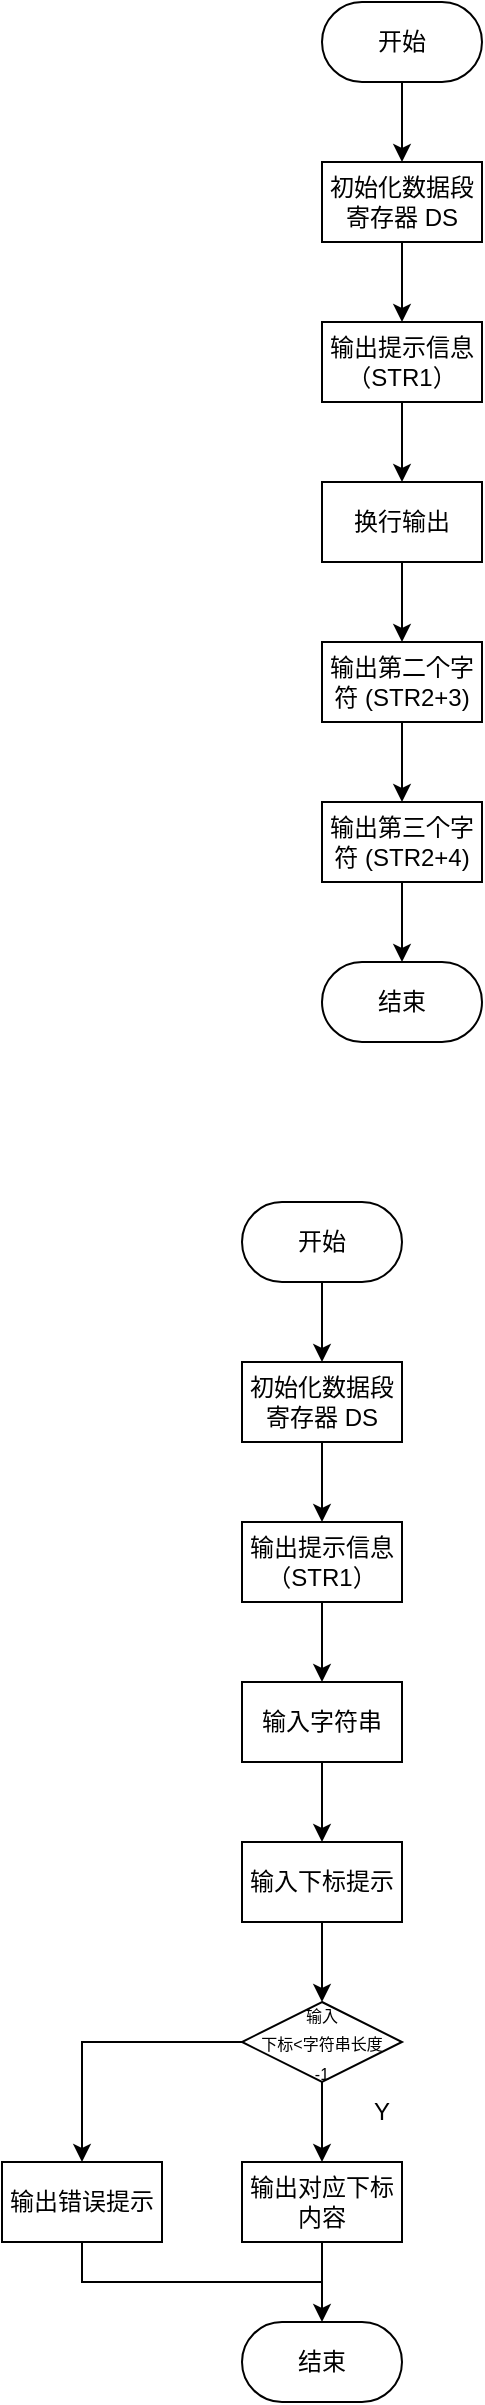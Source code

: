 <mxfile version="24.8.4">
  <diagram name="第 1 页" id="qM_Vd2Z4YwPu5ygJ0VQ-">
    <mxGraphModel dx="1241" dy="758" grid="1" gridSize="10" guides="1" tooltips="1" connect="1" arrows="1" fold="1" page="1" pageScale="1" pageWidth="827" pageHeight="1169" math="0" shadow="0">
      <root>
        <mxCell id="0" />
        <mxCell id="1" parent="0" />
        <mxCell id="CKOHkXb5RTJAz6bEvQPp-3" style="edgeStyle=orthogonalEdgeStyle;rounded=0;orthogonalLoop=1;jettySize=auto;html=1;entryX=0.5;entryY=0;entryDx=0;entryDy=0;" parent="1" source="CKOHkXb5RTJAz6bEvQPp-1" target="CKOHkXb5RTJAz6bEvQPp-2" edge="1">
          <mxGeometry relative="1" as="geometry" />
        </mxCell>
        <mxCell id="CKOHkXb5RTJAz6bEvQPp-1" value="开始" style="rounded=1;whiteSpace=wrap;html=1;arcSize=50;" parent="1" vertex="1">
          <mxGeometry x="280" y="160" width="80" height="40" as="geometry" />
        </mxCell>
        <mxCell id="CKOHkXb5RTJAz6bEvQPp-5" style="edgeStyle=orthogonalEdgeStyle;rounded=0;orthogonalLoop=1;jettySize=auto;html=1;entryX=0.5;entryY=0;entryDx=0;entryDy=0;" parent="1" source="CKOHkXb5RTJAz6bEvQPp-2" target="CKOHkXb5RTJAz6bEvQPp-4" edge="1">
          <mxGeometry relative="1" as="geometry" />
        </mxCell>
        <mxCell id="CKOHkXb5RTJAz6bEvQPp-2" value="初始化数据段寄存器 DS" style="rounded=0;whiteSpace=wrap;html=1;" parent="1" vertex="1">
          <mxGeometry x="280" y="240" width="80" height="40" as="geometry" />
        </mxCell>
        <mxCell id="CKOHkXb5RTJAz6bEvQPp-7" style="edgeStyle=orthogonalEdgeStyle;rounded=0;orthogonalLoop=1;jettySize=auto;html=1;" parent="1" source="CKOHkXb5RTJAz6bEvQPp-4" target="CKOHkXb5RTJAz6bEvQPp-6" edge="1">
          <mxGeometry relative="1" as="geometry" />
        </mxCell>
        <mxCell id="CKOHkXb5RTJAz6bEvQPp-4" value="输出提示信息（STR1）" style="rounded=0;whiteSpace=wrap;html=1;" parent="1" vertex="1">
          <mxGeometry x="280" y="320" width="80" height="40" as="geometry" />
        </mxCell>
        <mxCell id="CKOHkXb5RTJAz6bEvQPp-10" style="edgeStyle=orthogonalEdgeStyle;rounded=0;orthogonalLoop=1;jettySize=auto;html=1;entryX=0.5;entryY=0;entryDx=0;entryDy=0;" parent="1" source="CKOHkXb5RTJAz6bEvQPp-6" target="CKOHkXb5RTJAz6bEvQPp-8" edge="1">
          <mxGeometry relative="1" as="geometry" />
        </mxCell>
        <mxCell id="CKOHkXb5RTJAz6bEvQPp-6" value="换行输出" style="rounded=0;whiteSpace=wrap;html=1;" parent="1" vertex="1">
          <mxGeometry x="280" y="400" width="80" height="40" as="geometry" />
        </mxCell>
        <mxCell id="CKOHkXb5RTJAz6bEvQPp-11" style="edgeStyle=orthogonalEdgeStyle;rounded=0;orthogonalLoop=1;jettySize=auto;html=1;entryX=0.5;entryY=0;entryDx=0;entryDy=0;" parent="1" source="CKOHkXb5RTJAz6bEvQPp-8" target="CKOHkXb5RTJAz6bEvQPp-9" edge="1">
          <mxGeometry relative="1" as="geometry" />
        </mxCell>
        <mxCell id="CKOHkXb5RTJAz6bEvQPp-8" value="输出第二个字符 (STR2+3)" style="rounded=0;whiteSpace=wrap;html=1;" parent="1" vertex="1">
          <mxGeometry x="280" y="480" width="80" height="40" as="geometry" />
        </mxCell>
        <mxCell id="CKOHkXb5RTJAz6bEvQPp-13" style="edgeStyle=orthogonalEdgeStyle;rounded=0;orthogonalLoop=1;jettySize=auto;html=1;" parent="1" source="CKOHkXb5RTJAz6bEvQPp-9" target="CKOHkXb5RTJAz6bEvQPp-12" edge="1">
          <mxGeometry relative="1" as="geometry" />
        </mxCell>
        <mxCell id="CKOHkXb5RTJAz6bEvQPp-9" value="输出第三个字符 (STR2+4)" style="rounded=0;whiteSpace=wrap;html=1;" parent="1" vertex="1">
          <mxGeometry x="280" y="560" width="80" height="40" as="geometry" />
        </mxCell>
        <mxCell id="CKOHkXb5RTJAz6bEvQPp-12" value="结束" style="rounded=1;whiteSpace=wrap;html=1;arcSize=50;" parent="1" vertex="1">
          <mxGeometry x="280" y="640" width="80" height="40" as="geometry" />
        </mxCell>
        <mxCell id="7yRLnJ1UI4WY9eKZldCq-5" style="edgeStyle=orthogonalEdgeStyle;rounded=0;orthogonalLoop=1;jettySize=auto;html=1;entryX=0.5;entryY=0;entryDx=0;entryDy=0;" edge="1" parent="1" source="7yRLnJ1UI4WY9eKZldCq-1" target="7yRLnJ1UI4WY9eKZldCq-3">
          <mxGeometry relative="1" as="geometry" />
        </mxCell>
        <mxCell id="7yRLnJ1UI4WY9eKZldCq-1" value="开始" style="rounded=1;whiteSpace=wrap;html=1;arcSize=50;" vertex="1" parent="1">
          <mxGeometry x="240" y="760" width="80" height="40" as="geometry" />
        </mxCell>
        <mxCell id="7yRLnJ1UI4WY9eKZldCq-2" style="edgeStyle=orthogonalEdgeStyle;rounded=0;orthogonalLoop=1;jettySize=auto;html=1;entryX=0.5;entryY=0;entryDx=0;entryDy=0;" edge="1" source="7yRLnJ1UI4WY9eKZldCq-3" target="7yRLnJ1UI4WY9eKZldCq-4" parent="1">
          <mxGeometry relative="1" as="geometry" />
        </mxCell>
        <mxCell id="7yRLnJ1UI4WY9eKZldCq-3" value="初始化数据段寄存器 DS" style="rounded=0;whiteSpace=wrap;html=1;" vertex="1" parent="1">
          <mxGeometry x="240" y="840" width="80" height="40" as="geometry" />
        </mxCell>
        <mxCell id="7yRLnJ1UI4WY9eKZldCq-4" value="输出提示信息（STR1）" style="rounded=0;whiteSpace=wrap;html=1;" vertex="1" parent="1">
          <mxGeometry x="240" y="920" width="80" height="40" as="geometry" />
        </mxCell>
        <mxCell id="7yRLnJ1UI4WY9eKZldCq-9" style="edgeStyle=orthogonalEdgeStyle;rounded=0;orthogonalLoop=1;jettySize=auto;html=1;entryX=0.5;entryY=0;entryDx=0;entryDy=0;" edge="1" parent="1" source="7yRLnJ1UI4WY9eKZldCq-6" target="7yRLnJ1UI4WY9eKZldCq-8">
          <mxGeometry relative="1" as="geometry" />
        </mxCell>
        <mxCell id="7yRLnJ1UI4WY9eKZldCq-6" value="输入字符串" style="rounded=0;whiteSpace=wrap;html=1;" vertex="1" parent="1">
          <mxGeometry x="240" y="1000" width="80" height="40" as="geometry" />
        </mxCell>
        <mxCell id="7yRLnJ1UI4WY9eKZldCq-7" style="edgeStyle=orthogonalEdgeStyle;rounded=0;orthogonalLoop=1;jettySize=auto;html=1;entryX=0.5;entryY=0;entryDx=0;entryDy=0;" edge="1" parent="1" source="7yRLnJ1UI4WY9eKZldCq-4" target="7yRLnJ1UI4WY9eKZldCq-6">
          <mxGeometry relative="1" as="geometry" />
        </mxCell>
        <mxCell id="7yRLnJ1UI4WY9eKZldCq-11" style="edgeStyle=orthogonalEdgeStyle;rounded=0;orthogonalLoop=1;jettySize=auto;html=1;" edge="1" parent="1" source="7yRLnJ1UI4WY9eKZldCq-8" target="7yRLnJ1UI4WY9eKZldCq-10">
          <mxGeometry relative="1" as="geometry" />
        </mxCell>
        <mxCell id="7yRLnJ1UI4WY9eKZldCq-8" value="输入下标提示" style="rounded=0;whiteSpace=wrap;html=1;" vertex="1" parent="1">
          <mxGeometry x="240" y="1080" width="80" height="40" as="geometry" />
        </mxCell>
        <mxCell id="7yRLnJ1UI4WY9eKZldCq-13" style="edgeStyle=orthogonalEdgeStyle;rounded=0;orthogonalLoop=1;jettySize=auto;html=1;" edge="1" parent="1" source="7yRLnJ1UI4WY9eKZldCq-10">
          <mxGeometry relative="1" as="geometry">
            <mxPoint x="280" y="1240" as="targetPoint" />
          </mxGeometry>
        </mxCell>
        <mxCell id="7yRLnJ1UI4WY9eKZldCq-19" style="edgeStyle=orthogonalEdgeStyle;rounded=0;orthogonalLoop=1;jettySize=auto;html=1;entryX=0.5;entryY=0;entryDx=0;entryDy=0;" edge="1" parent="1" source="7yRLnJ1UI4WY9eKZldCq-10" target="7yRLnJ1UI4WY9eKZldCq-18">
          <mxGeometry relative="1" as="geometry" />
        </mxCell>
        <mxCell id="7yRLnJ1UI4WY9eKZldCq-10" value="&lt;font style=&quot;font-size: 8px;&quot;&gt;输入&lt;/font&gt;&lt;div&gt;&lt;font style=&quot;font-size: 8px;&quot;&gt;下&lt;/font&gt;&lt;font style=&quot;background-color: initial; font-size: 8px;&quot;&gt;标&amp;lt;字符串长&lt;/font&gt;&lt;span style=&quot;background-color: initial; font-size: 8px;&quot;&gt;度&lt;/span&gt;&lt;div&gt;&lt;span style=&quot;font-size: 8px; background-color: initial;&quot;&gt;-1&lt;/span&gt;&lt;/div&gt;&lt;/div&gt;" style="rhombus;whiteSpace=wrap;html=1;" vertex="1" parent="1">
          <mxGeometry x="240" y="1160" width="80" height="40" as="geometry" />
        </mxCell>
        <mxCell id="7yRLnJ1UI4WY9eKZldCq-16" style="edgeStyle=orthogonalEdgeStyle;rounded=0;orthogonalLoop=1;jettySize=auto;html=1;entryX=0.5;entryY=0;entryDx=0;entryDy=0;" edge="1" parent="1" source="7yRLnJ1UI4WY9eKZldCq-14" target="7yRLnJ1UI4WY9eKZldCq-15">
          <mxGeometry relative="1" as="geometry" />
        </mxCell>
        <mxCell id="7yRLnJ1UI4WY9eKZldCq-14" value="输出对应下标内容" style="rounded=0;whiteSpace=wrap;html=1;" vertex="1" parent="1">
          <mxGeometry x="240" y="1240" width="80" height="40" as="geometry" />
        </mxCell>
        <mxCell id="7yRLnJ1UI4WY9eKZldCq-15" value="结束" style="rounded=1;whiteSpace=wrap;html=1;arcSize=50;" vertex="1" parent="1">
          <mxGeometry x="240" y="1320" width="80" height="40" as="geometry" />
        </mxCell>
        <mxCell id="7yRLnJ1UI4WY9eKZldCq-17" value="Y" style="text;html=1;align=center;verticalAlign=middle;whiteSpace=wrap;rounded=0;" vertex="1" parent="1">
          <mxGeometry x="280" y="1200" width="60" height="30" as="geometry" />
        </mxCell>
        <mxCell id="7yRLnJ1UI4WY9eKZldCq-18" value="输出错误提示" style="rounded=0;whiteSpace=wrap;html=1;" vertex="1" parent="1">
          <mxGeometry x="120" y="1240" width="80" height="40" as="geometry" />
        </mxCell>
        <mxCell id="7yRLnJ1UI4WY9eKZldCq-21" value="" style="endArrow=none;html=1;rounded=0;exitX=0.5;exitY=1;exitDx=0;exitDy=0;" edge="1" parent="1" source="7yRLnJ1UI4WY9eKZldCq-18">
          <mxGeometry width="50" height="50" relative="1" as="geometry">
            <mxPoint x="160" y="1300" as="sourcePoint" />
            <mxPoint x="280" y="1300" as="targetPoint" />
            <Array as="points">
              <mxPoint x="160" y="1300" />
            </Array>
          </mxGeometry>
        </mxCell>
      </root>
    </mxGraphModel>
  </diagram>
</mxfile>
